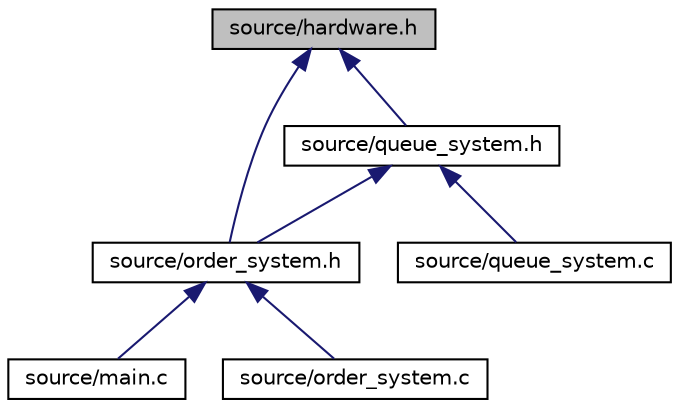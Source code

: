 digraph "source/hardware.h"
{
  edge [fontname="Helvetica",fontsize="10",labelfontname="Helvetica",labelfontsize="10"];
  node [fontname="Helvetica",fontsize="10",shape=record];
  Node1 [label="source/hardware.h",height=0.2,width=0.4,color="black", fillcolor="grey75", style="filled", fontcolor="black"];
  Node1 -> Node2 [dir="back",color="midnightblue",fontsize="10",style="solid"];
  Node2 [label="source/order_system.h",height=0.2,width=0.4,color="black", fillcolor="white", style="filled",URL="$order__handler_8h.html",tooltip="Handler checking for elevator orders and adding them to the queue-system. "];
  Node2 -> Node3 [dir="back",color="midnightblue",fontsize="10",style="solid"];
  Node3 [label="source/main.c",height=0.2,width=0.4,color="black", fillcolor="white", style="filled",URL="$main_8c_source.html"];
  Node2 -> Node4 [dir="back",color="midnightblue",fontsize="10",style="solid"];
  Node4 [label="source/order_system.c",height=0.2,width=0.4,color="black", fillcolor="white", style="filled",URL="$order__handler_8c_source.html"];
  Node1 -> Node5 [dir="back",color="midnightblue",fontsize="10",style="solid"];
  Node5 [label="source/queue_system.h",height=0.2,width=0.4,color="black", fillcolor="white", style="filled",URL="$queue__system_8h.html",tooltip="A system for keeping track of all current orders. The system also calculates the elevators movements ..."];
  Node5 -> Node2 [dir="back",color="midnightblue",fontsize="10",style="solid"];
  Node5 -> Node6 [dir="back",color="midnightblue",fontsize="10",style="solid"];
  Node6 [label="source/queue_system.c",height=0.2,width=0.4,color="black", fillcolor="white", style="filled",URL="$queue__system_8c_source.html"];
}
